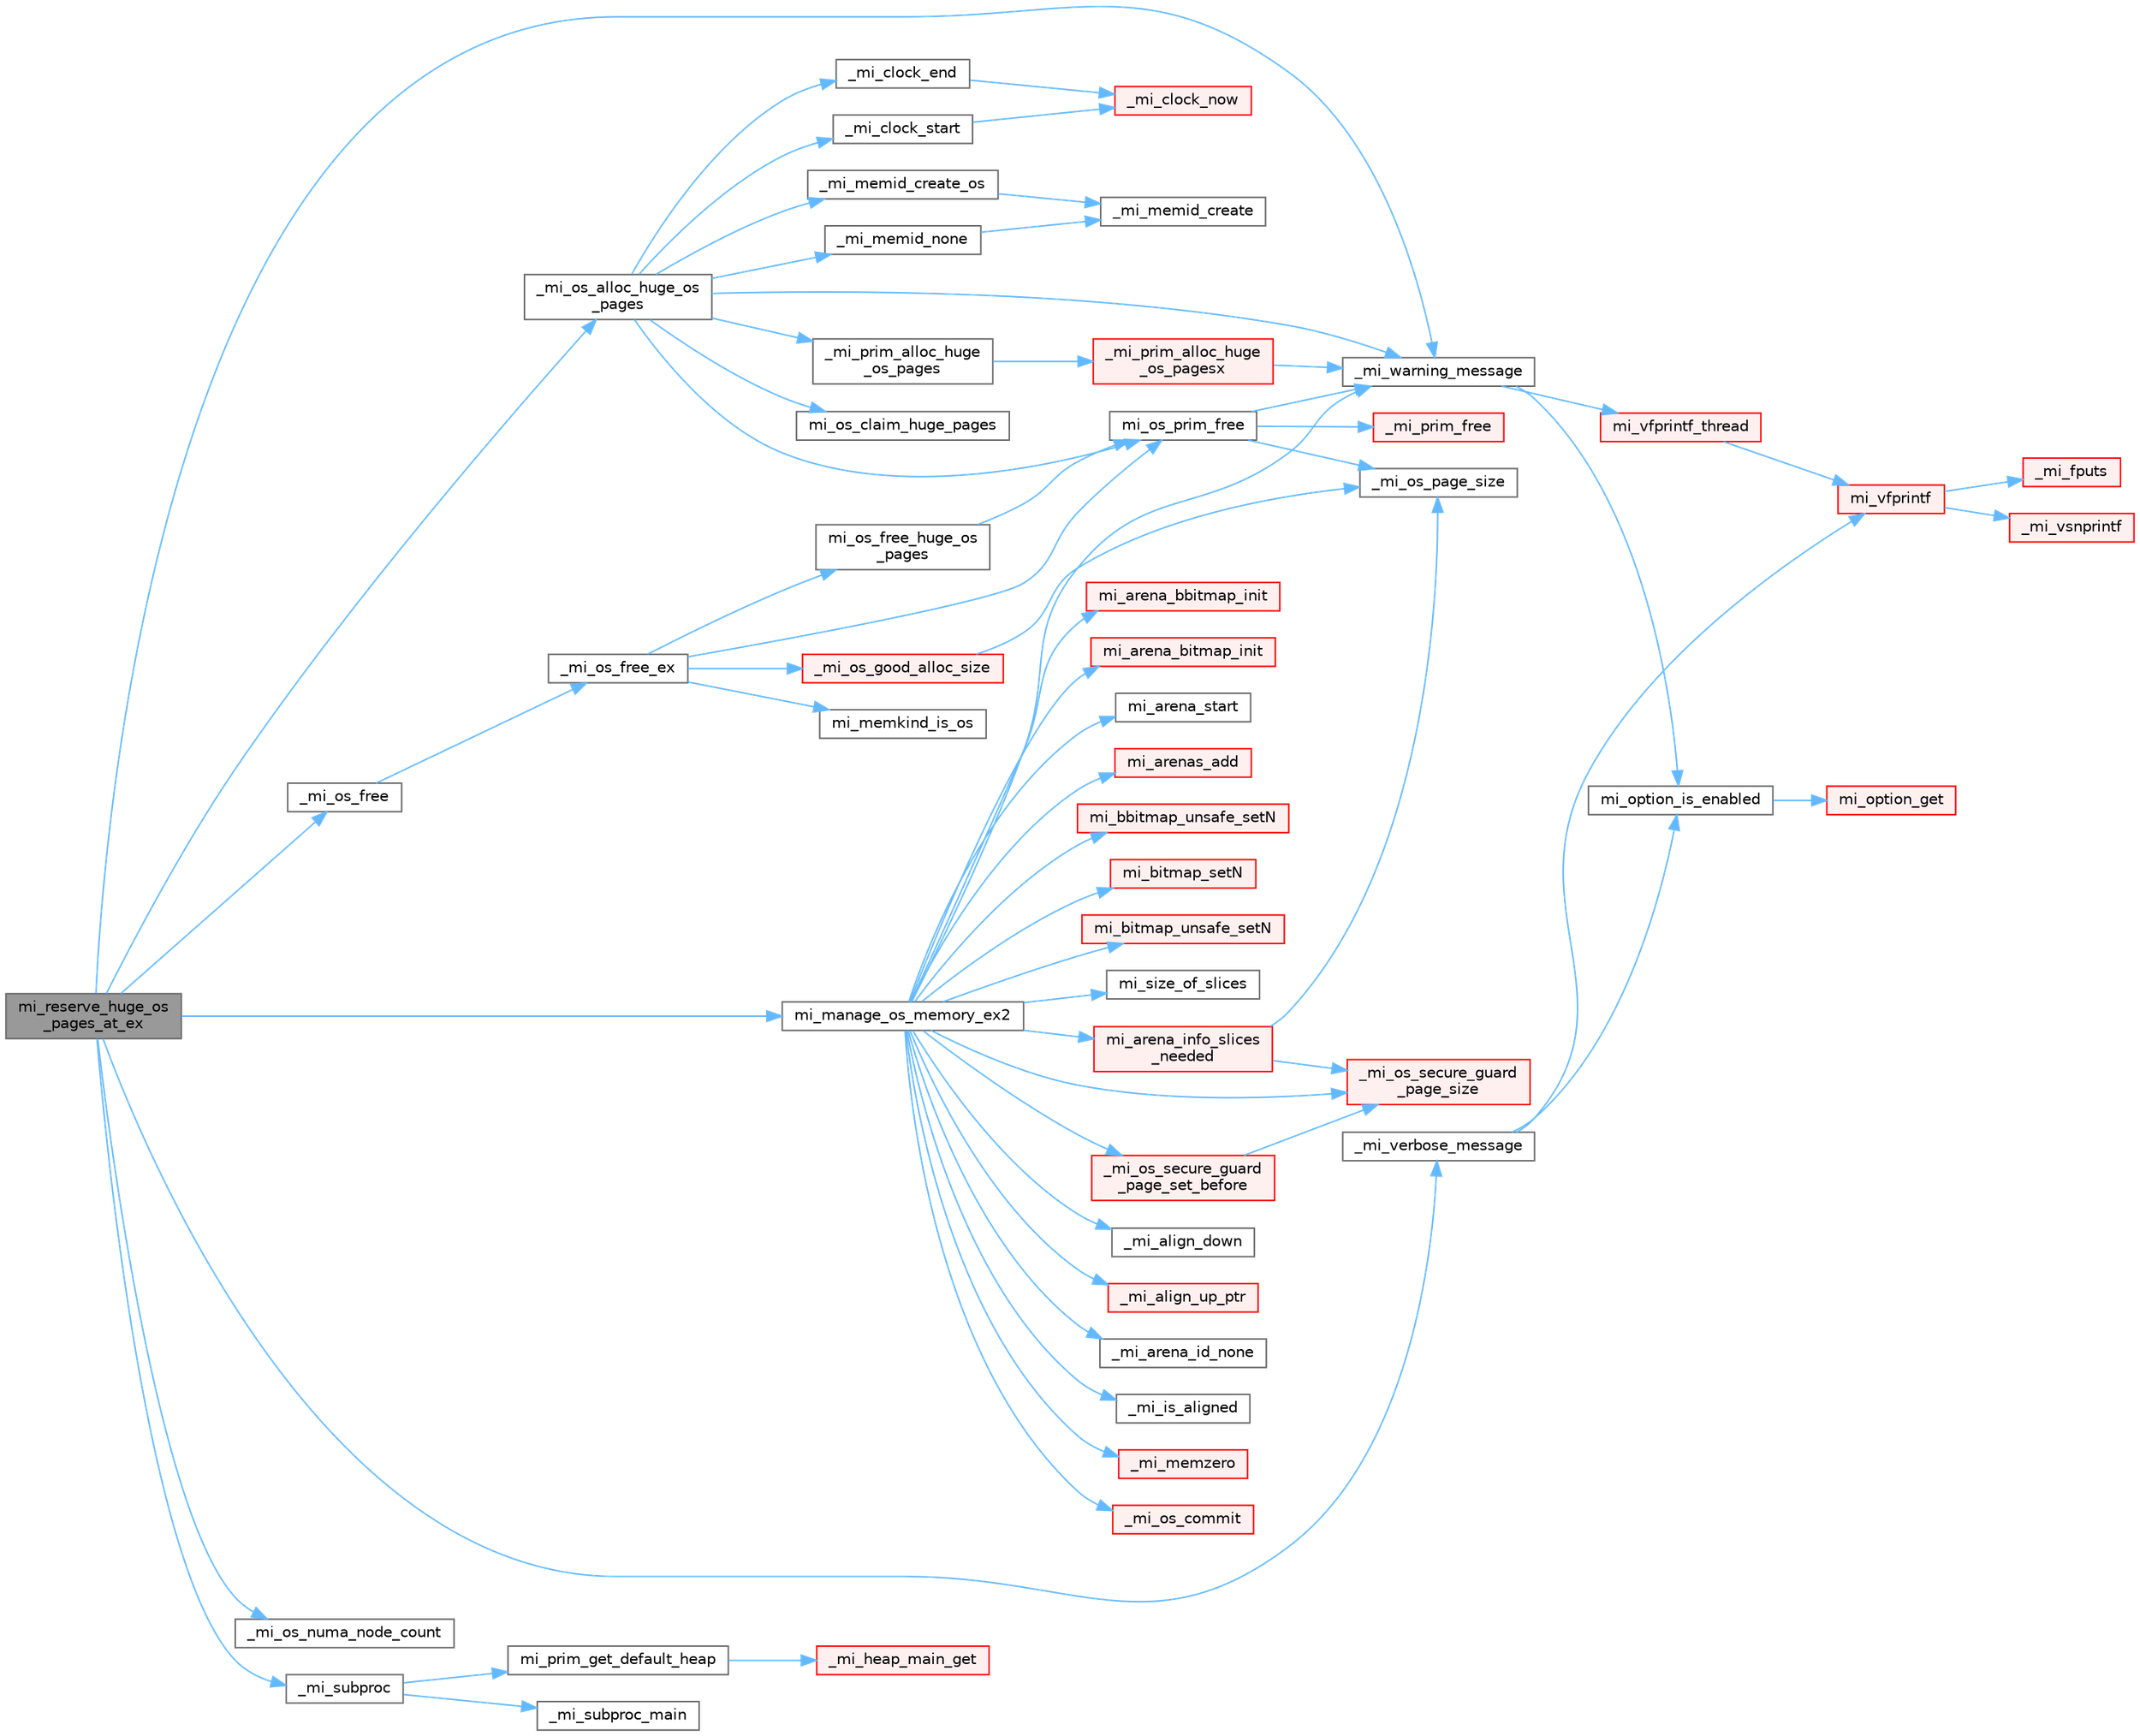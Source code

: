 digraph "mi_reserve_huge_os_pages_at_ex"
{
 // LATEX_PDF_SIZE
  bgcolor="transparent";
  edge [fontname=Helvetica,fontsize=10,labelfontname=Helvetica,labelfontsize=10];
  node [fontname=Helvetica,fontsize=10,shape=box,height=0.2,width=0.4];
  rankdir="LR";
  Node1 [id="Node000001",label="mi_reserve_huge_os\l_pages_at_ex",height=0.2,width=0.4,color="gray40", fillcolor="grey60", style="filled", fontcolor="black",tooltip="Reserve huge OS pages (1GiB) into a single arena."];
  Node1 -> Node2 [id="edge1_Node000001_Node000002",color="steelblue1",style="solid",tooltip=" "];
  Node2 [id="Node000002",label="_mi_os_alloc_huge_os\l_pages",height=0.2,width=0.4,color="grey40", fillcolor="white", style="filled",URL="$os_8c.html#ad542ce903bbc2d32f69722f298471af5",tooltip=" "];
  Node2 -> Node3 [id="edge2_Node000002_Node000003",color="steelblue1",style="solid",tooltip=" "];
  Node3 [id="Node000003",label="_mi_clock_end",height=0.2,width=0.4,color="grey40", fillcolor="white", style="filled",URL="$stats_8c.html#a67d113bcb7d0664568ce17e263ddcdae",tooltip=" "];
  Node3 -> Node4 [id="edge3_Node000003_Node000004",color="steelblue1",style="solid",tooltip=" "];
  Node4 [id="Node000004",label="_mi_clock_now",height=0.2,width=0.4,color="red", fillcolor="#FFF0F0", style="filled",URL="$stats_8c.html#a93c8529a1e3131fd656d6d3fa42198ee",tooltip=" "];
  Node2 -> Node7 [id="edge4_Node000002_Node000007",color="steelblue1",style="solid",tooltip=" "];
  Node7 [id="Node000007",label="_mi_clock_start",height=0.2,width=0.4,color="grey40", fillcolor="white", style="filled",URL="$stats_8c.html#a3b13638e7aabe56a25fcdf09deefee42",tooltip=" "];
  Node7 -> Node4 [id="edge5_Node000007_Node000004",color="steelblue1",style="solid",tooltip=" "];
  Node2 -> Node8 [id="edge6_Node000002_Node000008",color="steelblue1",style="solid",tooltip=" "];
  Node8 [id="Node000008",label="_mi_memid_create_os",height=0.2,width=0.4,color="grey40", fillcolor="white", style="filled",URL="$_e_a_s_t_l_2packages_2mimalloc_2include_2mimalloc_2internal_8h.html#a09383ef9229fc236d59aadf1acc9268c",tooltip=" "];
  Node8 -> Node9 [id="edge7_Node000008_Node000009",color="steelblue1",style="solid",tooltip=" "];
  Node9 [id="Node000009",label="_mi_memid_create",height=0.2,width=0.4,color="grey40", fillcolor="white", style="filled",URL="$_e_a_s_t_l_2packages_2mimalloc_2include_2mimalloc_2internal_8h.html#a666352100ead3b22c4cd8ac803b1b1f8",tooltip=" "];
  Node2 -> Node10 [id="edge8_Node000002_Node000010",color="steelblue1",style="solid",tooltip=" "];
  Node10 [id="Node000010",label="_mi_memid_none",height=0.2,width=0.4,color="grey40", fillcolor="white", style="filled",URL="$_e_a_s_t_l_2packages_2mimalloc_2include_2mimalloc_2internal_8h.html#a130091d8591ac82c587dace216eca4d2",tooltip=" "];
  Node10 -> Node9 [id="edge9_Node000010_Node000009",color="steelblue1",style="solid",tooltip=" "];
  Node2 -> Node11 [id="edge10_Node000002_Node000011",color="steelblue1",style="solid",tooltip=" "];
  Node11 [id="Node000011",label="_mi_prim_alloc_huge\l_os_pages",height=0.2,width=0.4,color="grey40", fillcolor="white", style="filled",URL="$windows_2prim_8c.html#a13fac5d38adde1e627f69b7ad9123d5e",tooltip=" "];
  Node11 -> Node12 [id="edge11_Node000011_Node000012",color="steelblue1",style="solid",tooltip=" "];
  Node12 [id="Node000012",label="_mi_prim_alloc_huge\l_os_pagesx",height=0.2,width=0.4,color="red", fillcolor="#FFF0F0", style="filled",URL="$windows_2prim_8c.html#a20b78b9fc037469c262f129a7333d132",tooltip=" "];
  Node12 -> Node13 [id="edge12_Node000012_Node000013",color="steelblue1",style="solid",tooltip=" "];
  Node13 [id="Node000013",label="_mi_warning_message",height=0.2,width=0.4,color="grey40", fillcolor="white", style="filled",URL="$options_8c.html#ac253cac2ca24fb63be7f4937ac620dc4",tooltip=" "];
  Node13 -> Node14 [id="edge13_Node000013_Node000014",color="steelblue1",style="solid",tooltip=" "];
  Node14 [id="Node000014",label="mi_option_is_enabled",height=0.2,width=0.4,color="grey40", fillcolor="white", style="filled",URL="$group__options.html#ga459ad98f18b3fc9275474807fe0ca188",tooltip=" "];
  Node14 -> Node15 [id="edge14_Node000014_Node000015",color="steelblue1",style="solid",tooltip=" "];
  Node15 [id="Node000015",label="mi_option_get",height=0.2,width=0.4,color="red", fillcolor="#FFF0F0", style="filled",URL="$group__options.html#ga7e8af195cc81d3fa64ccf2662caa565a",tooltip=" "];
  Node13 -> Node31 [id="edge15_Node000013_Node000031",color="steelblue1",style="solid",tooltip=" "];
  Node31 [id="Node000031",label="mi_vfprintf_thread",height=0.2,width=0.4,color="red", fillcolor="#FFF0F0", style="filled",URL="$options_8c.html#a4af8263c139d04a876914f39024a7424",tooltip=" "];
  Node31 -> Node43 [id="edge16_Node000031_Node000043",color="steelblue1",style="solid",tooltip=" "];
  Node43 [id="Node000043",label="mi_vfprintf",height=0.2,width=0.4,color="red", fillcolor="#FFF0F0", style="filled",URL="$options_8c.html#a1f31f62f178fb5309451aa44c8d25327",tooltip=" "];
  Node43 -> Node44 [id="edge17_Node000043_Node000044",color="steelblue1",style="solid",tooltip=" "];
  Node44 [id="Node000044",label="_mi_fputs",height=0.2,width=0.4,color="red", fillcolor="#FFF0F0", style="filled",URL="$options_8c.html#a74eecad8676654f59f427a84ccc5c19d",tooltip=" "];
  Node43 -> Node37 [id="edge18_Node000043_Node000037",color="steelblue1",style="solid",tooltip=" "];
  Node37 [id="Node000037",label="_mi_vsnprintf",height=0.2,width=0.4,color="red", fillcolor="#FFF0F0", style="filled",URL="$libc_8c.html#a8991188606f00dc8665aa14d8e7dab83",tooltip=" "];
  Node2 -> Node13 [id="edge19_Node000002_Node000013",color="steelblue1",style="solid",tooltip=" "];
  Node2 -> Node51 [id="edge20_Node000002_Node000051",color="steelblue1",style="solid",tooltip=" "];
  Node51 [id="Node000051",label="mi_os_claim_huge_pages",height=0.2,width=0.4,color="grey40", fillcolor="white", style="filled",URL="$os_8c.html#a25e422698313283d7afbf39582361fea",tooltip=" "];
  Node2 -> Node52 [id="edge21_Node000002_Node000052",color="steelblue1",style="solid",tooltip=" "];
  Node52 [id="Node000052",label="mi_os_prim_free",height=0.2,width=0.4,color="grey40", fillcolor="white", style="filled",URL="$os_8c.html#a52be3cf3bbf0a792b75a16e6d8c54a6e",tooltip=" "];
  Node52 -> Node50 [id="edge22_Node000052_Node000050",color="steelblue1",style="solid",tooltip=" "];
  Node50 [id="Node000050",label="_mi_os_page_size",height=0.2,width=0.4,color="grey40", fillcolor="white", style="filled",URL="$os_8c.html#a723e4c95209d4c6282b53317473e83d5",tooltip=" "];
  Node52 -> Node53 [id="edge23_Node000052_Node000053",color="steelblue1",style="solid",tooltip=" "];
  Node53 [id="Node000053",label="_mi_prim_free",height=0.2,width=0.4,color="red", fillcolor="#FFF0F0", style="filled",URL="$windows_2prim_8c.html#a709e08e93548cbede90a196d306ab4f9",tooltip=" "];
  Node52 -> Node13 [id="edge24_Node000052_Node000013",color="steelblue1",style="solid",tooltip=" "];
  Node1 -> Node55 [id="edge25_Node000001_Node000055",color="steelblue1",style="solid",tooltip=" "];
  Node55 [id="Node000055",label="_mi_os_free",height=0.2,width=0.4,color="grey40", fillcolor="white", style="filled",URL="$os_8c.html#aef12a26764ff4aae64a1df9116452428",tooltip=" "];
  Node55 -> Node56 [id="edge26_Node000055_Node000056",color="steelblue1",style="solid",tooltip=" "];
  Node56 [id="Node000056",label="_mi_os_free_ex",height=0.2,width=0.4,color="grey40", fillcolor="white", style="filled",URL="$os_8c.html#aeadf7a5475ecac072880a4c415d85c75",tooltip=" "];
  Node56 -> Node57 [id="edge27_Node000056_Node000057",color="steelblue1",style="solid",tooltip=" "];
  Node57 [id="Node000057",label="_mi_os_good_alloc_size",height=0.2,width=0.4,color="red", fillcolor="#FFF0F0", style="filled",URL="$os_8c.html#aa30b56bf7b30da1c4f35323cfccce4f1",tooltip=" "];
  Node57 -> Node50 [id="edge28_Node000057_Node000050",color="steelblue1",style="solid",tooltip=" "];
  Node56 -> Node59 [id="edge29_Node000056_Node000059",color="steelblue1",style="solid",tooltip=" "];
  Node59 [id="Node000059",label="mi_memkind_is_os",height=0.2,width=0.4,color="grey40", fillcolor="white", style="filled",URL="$types_8h.html#a7b53315c793e6a0934fb369cfb0dc388",tooltip=" "];
  Node56 -> Node60 [id="edge30_Node000056_Node000060",color="steelblue1",style="solid",tooltip=" "];
  Node60 [id="Node000060",label="mi_os_free_huge_os\l_pages",height=0.2,width=0.4,color="grey40", fillcolor="white", style="filled",URL="$os_8c.html#aa0a58080699361b65ccbf1a97f99edee",tooltip=" "];
  Node60 -> Node52 [id="edge31_Node000060_Node000052",color="steelblue1",style="solid",tooltip=" "];
  Node56 -> Node52 [id="edge32_Node000056_Node000052",color="steelblue1",style="solid",tooltip=" "];
  Node1 -> Node61 [id="edge33_Node000001_Node000061",color="steelblue1",style="solid",tooltip=" "];
  Node61 [id="Node000061",label="_mi_os_numa_node_count",height=0.2,width=0.4,color="grey40", fillcolor="white", style="filled",URL="$_e_a_s_t_l_2packages_2mimalloc_2include_2mimalloc_2internal_8h.html#a7104e74ef3302f691be1cca5120f1349",tooltip=" "];
  Node1 -> Node62 [id="edge34_Node000001_Node000062",color="steelblue1",style="solid",tooltip=" "];
  Node62 [id="Node000062",label="_mi_subproc",height=0.2,width=0.4,color="grey40", fillcolor="white", style="filled",URL="$_e_a_s_t_l_2packages_2mimalloc_2src_2init_8c.html#ad7ba0b811f08490a3e64e9a7b3a03486",tooltip=" "];
  Node62 -> Node63 [id="edge35_Node000062_Node000063",color="steelblue1",style="solid",tooltip=" "];
  Node63 [id="Node000063",label="_mi_subproc_main",height=0.2,width=0.4,color="grey40", fillcolor="white", style="filled",URL="$_e_a_s_t_l_2packages_2mimalloc_2src_2init_8c.html#ab41c4f33f8195e6f62d943dc4d0a8d8a",tooltip=" "];
  Node62 -> Node64 [id="edge36_Node000062_Node000064",color="steelblue1",style="solid",tooltip=" "];
  Node64 [id="Node000064",label="mi_prim_get_default_heap",height=0.2,width=0.4,color="grey40", fillcolor="white", style="filled",URL="$prim_8h.html#a986e62564728229db3ccecbd6e97fd98",tooltip=" "];
  Node64 -> Node65 [id="edge37_Node000064_Node000065",color="steelblue1",style="solid",tooltip=" "];
  Node65 [id="Node000065",label="_mi_heap_main_get",height=0.2,width=0.4,color="red", fillcolor="#FFF0F0", style="filled",URL="$_e_a_s_t_l_2packages_2mimalloc_2src_2init_8c.html#a1feeb4148fb048caf23361152895a55c",tooltip=" "];
  Node1 -> Node90 [id="edge38_Node000001_Node000090",color="steelblue1",style="solid",tooltip=" "];
  Node90 [id="Node000090",label="_mi_verbose_message",height=0.2,width=0.4,color="grey40", fillcolor="white", style="filled",URL="$options_8c.html#ab9890036c5acb25eacd13bec3a6b0c68",tooltip=" "];
  Node90 -> Node14 [id="edge39_Node000090_Node000014",color="steelblue1",style="solid",tooltip=" "];
  Node90 -> Node43 [id="edge40_Node000090_Node000043",color="steelblue1",style="solid",tooltip=" "];
  Node1 -> Node13 [id="edge41_Node000001_Node000013",color="steelblue1",style="solid",tooltip=" "];
  Node1 -> Node91 [id="edge42_Node000001_Node000091",color="steelblue1",style="solid",tooltip=" "];
  Node91 [id="Node000091",label="mi_manage_os_memory_ex2",height=0.2,width=0.4,color="grey40", fillcolor="white", style="filled",URL="$arena_8c.html#abe500bfc5b4b2c0c88ca14c9ba443fca",tooltip=" "];
  Node91 -> Node92 [id="edge43_Node000091_Node000092",color="steelblue1",style="solid",tooltip=" "];
  Node92 [id="Node000092",label="_mi_align_down",height=0.2,width=0.4,color="grey40", fillcolor="white", style="filled",URL="$_e_a_s_t_l_2packages_2mimalloc_2include_2mimalloc_2internal_8h.html#ae0f2f8d6ceafe97eed3962f752cb9975",tooltip=" "];
  Node91 -> Node93 [id="edge44_Node000091_Node000093",color="steelblue1",style="solid",tooltip=" "];
  Node93 [id="Node000093",label="_mi_align_up_ptr",height=0.2,width=0.4,color="red", fillcolor="#FFF0F0", style="filled",URL="$_e_a_s_t_l_2packages_2mimalloc_2include_2mimalloc_2internal_8h.html#ac76001cb6de6586632eb7fb6c1795a77",tooltip=" "];
  Node91 -> Node94 [id="edge45_Node000091_Node000094",color="steelblue1",style="solid",tooltip=" "];
  Node94 [id="Node000094",label="_mi_arena_id_none",height=0.2,width=0.4,color="grey40", fillcolor="white", style="filled",URL="$arena_8c.html#a3f182e53b3afc059fe50cb4ad6756dc1",tooltip=" "];
  Node91 -> Node95 [id="edge46_Node000091_Node000095",color="steelblue1",style="solid",tooltip=" "];
  Node95 [id="Node000095",label="_mi_is_aligned",height=0.2,width=0.4,color="grey40", fillcolor="white", style="filled",URL="$_e_a_s_t_l_2packages_2mimalloc_2include_2mimalloc_2internal_8h.html#ad446ae4d82cbdbd78dfbe46fa2330555",tooltip=" "];
  Node91 -> Node80 [id="edge47_Node000091_Node000080",color="steelblue1",style="solid",tooltip=" "];
  Node80 [id="Node000080",label="_mi_memzero",height=0.2,width=0.4,color="red", fillcolor="#FFF0F0", style="filled",URL="$_e_a_s_t_l_2packages_2mimalloc_2include_2mimalloc_2internal_8h.html#a621a19b2339e1a1d23f8bc1a96eb3b54",tooltip=" "];
  Node91 -> Node96 [id="edge48_Node000091_Node000096",color="steelblue1",style="solid",tooltip=" "];
  Node96 [id="Node000096",label="_mi_os_commit",height=0.2,width=0.4,color="red", fillcolor="#FFF0F0", style="filled",URL="$os_8c.html#acef931ae1be3c3ddb6ee125a8267a84e",tooltip=" "];
  Node91 -> Node103 [id="edge49_Node000091_Node000103",color="steelblue1",style="solid",tooltip=" "];
  Node103 [id="Node000103",label="_mi_os_secure_guard\l_page_set_before",height=0.2,width=0.4,color="red", fillcolor="#FFF0F0", style="filled",URL="$os_8c.html#aac8deca2b283afa161d538be5b073e23",tooltip=" "];
  Node103 -> Node112 [id="edge50_Node000103_Node000112",color="steelblue1",style="solid",tooltip=" "];
  Node112 [id="Node000112",label="_mi_os_secure_guard\l_page_size",height=0.2,width=0.4,color="red", fillcolor="#FFF0F0", style="filled",URL="$os_8c.html#a2daf38bcf9e1a42db5038d237354fbe2",tooltip=" "];
  Node91 -> Node112 [id="edge51_Node000091_Node000112",color="steelblue1",style="solid",tooltip=" "];
  Node91 -> Node13 [id="edge52_Node000091_Node000013",color="steelblue1",style="solid",tooltip=" "];
  Node91 -> Node114 [id="edge53_Node000091_Node000114",color="steelblue1",style="solid",tooltip=" "];
  Node114 [id="Node000114",label="mi_arena_bbitmap_init",height=0.2,width=0.4,color="red", fillcolor="#FFF0F0", style="filled",URL="$arena_8c.html#a4f21e29d9ba749305335931407f06a9b",tooltip=" "];
  Node91 -> Node119 [id="edge54_Node000091_Node000119",color="steelblue1",style="solid",tooltip=" "];
  Node119 [id="Node000119",label="mi_arena_bitmap_init",height=0.2,width=0.4,color="red", fillcolor="#FFF0F0", style="filled",URL="$arena_8c.html#a13b4f9a7a5bfbbd55e29b5c4edf49ada",tooltip=" "];
  Node91 -> Node122 [id="edge55_Node000091_Node000122",color="steelblue1",style="solid",tooltip=" "];
  Node122 [id="Node000122",label="mi_arena_info_slices\l_needed",height=0.2,width=0.4,color="red", fillcolor="#FFF0F0", style="filled",URL="$arena_8c.html#aa24a6fd5087dd6cb501769f734b28379",tooltip=" "];
  Node122 -> Node50 [id="edge56_Node000122_Node000050",color="steelblue1",style="solid",tooltip=" "];
  Node122 -> Node112 [id="edge57_Node000122_Node000112",color="steelblue1",style="solid",tooltip=" "];
  Node91 -> Node125 [id="edge58_Node000091_Node000125",color="steelblue1",style="solid",tooltip=" "];
  Node125 [id="Node000125",label="mi_arena_start",height=0.2,width=0.4,color="grey40", fillcolor="white", style="filled",URL="$arena_8c.html#a8aa073deb4be73d4bbc7b27864c55cd4",tooltip=" "];
  Node91 -> Node126 [id="edge59_Node000091_Node000126",color="steelblue1",style="solid",tooltip=" "];
  Node126 [id="Node000126",label="mi_arenas_add",height=0.2,width=0.4,color="red", fillcolor="#FFF0F0", style="filled",URL="$arena_8c.html#a9f408e7daa5afe468f73c26aee9e2648",tooltip=" "];
  Node91 -> Node129 [id="edge60_Node000091_Node000129",color="steelblue1",style="solid",tooltip=" "];
  Node129 [id="Node000129",label="mi_bbitmap_unsafe_setN",height=0.2,width=0.4,color="red", fillcolor="#FFF0F0", style="filled",URL="$bitmap_8c.html#a370a9392dc0bbcf78d5ff77ca2a9e15b",tooltip=" "];
  Node91 -> Node148 [id="edge61_Node000091_Node000148",color="steelblue1",style="solid",tooltip=" "];
  Node148 [id="Node000148",label="mi_bitmap_setN",height=0.2,width=0.4,color="red", fillcolor="#FFF0F0", style="filled",URL="$bitmap_8c.html#a8b50ea67e216213718b39a8bdc71c089",tooltip=" "];
  Node91 -> Node151 [id="edge62_Node000091_Node000151",color="steelblue1",style="solid",tooltip=" "];
  Node151 [id="Node000151",label="mi_bitmap_unsafe_setN",height=0.2,width=0.4,color="red", fillcolor="#FFF0F0", style="filled",URL="$bitmap_8c.html#a563a4de12743448216d8b9763ce0fcbf",tooltip=" "];
  Node91 -> Node153 [id="edge63_Node000091_Node000153",color="steelblue1",style="solid",tooltip=" "];
  Node153 [id="Node000153",label="mi_size_of_slices",height=0.2,width=0.4,color="grey40", fillcolor="white", style="filled",URL="$_e_a_s_t_l_2packages_2mimalloc_2include_2mimalloc_2internal_8h.html#ae8e31ea92ee1ee2f1a93ea87d0184436",tooltip=" "];
}
